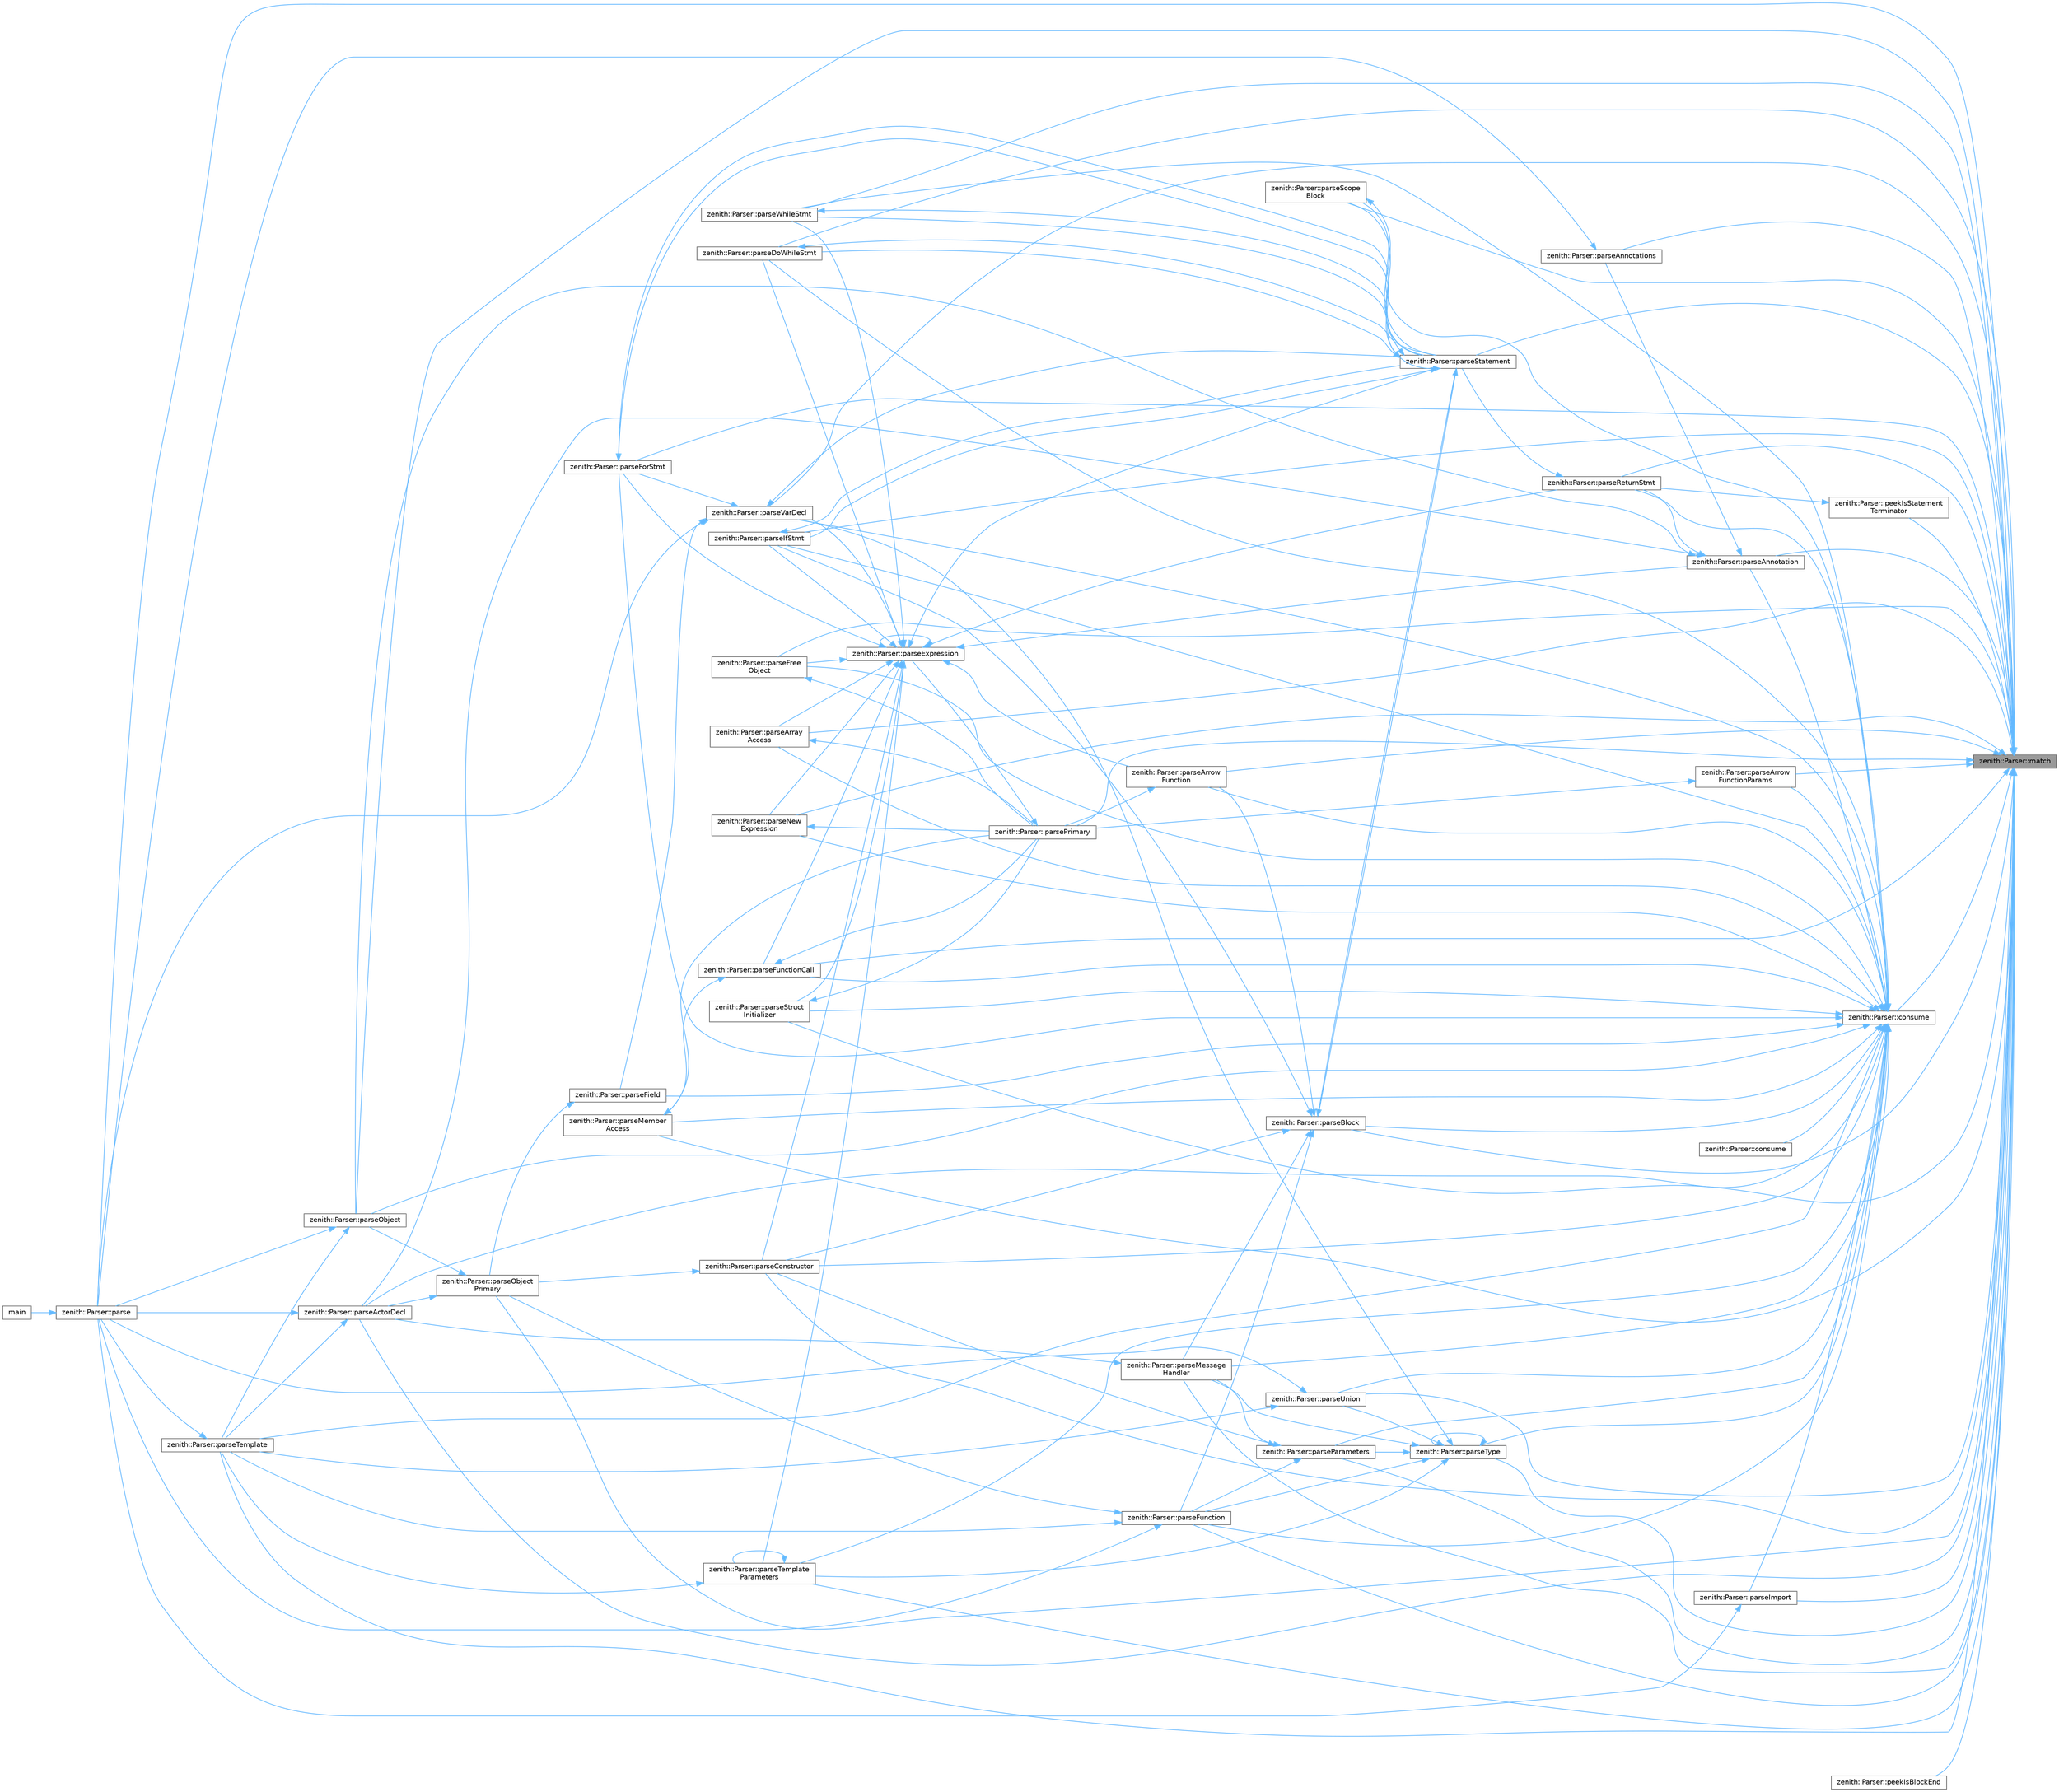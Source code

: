digraph "zenith::Parser::match"
{
 // LATEX_PDF_SIZE
  bgcolor="transparent";
  edge [fontname=Helvetica,fontsize=10,labelfontname=Helvetica,labelfontsize=10];
  node [fontname=Helvetica,fontsize=10,shape=box,height=0.2,width=0.4];
  rankdir="RL";
  Node1 [id="Node000001",label="zenith::Parser::match",height=0.2,width=0.4,color="gray40", fillcolor="grey60", style="filled", fontcolor="black",tooltip=" "];
  Node1 -> Node2 [id="edge1_Node000001_Node000002",dir="back",color="steelblue1",style="solid",tooltip=" "];
  Node2 [id="Node000002",label="zenith::Parser::consume",height=0.2,width=0.4,color="grey40", fillcolor="white", style="filled",URL="$classzenith_1_1_parser.html#a729f5bdd53b7be97e8f5f3fb28f64249",tooltip=" "];
  Node2 -> Node3 [id="edge2_Node000002_Node000003",dir="back",color="steelblue1",style="solid",tooltip=" "];
  Node3 [id="Node000003",label="zenith::Parser::consume",height=0.2,width=0.4,color="grey40", fillcolor="white", style="filled",URL="$classzenith_1_1_parser.html#ae8bea8eb42ace787099de87aa294dd33",tooltip=" "];
  Node2 -> Node4 [id="edge3_Node000002_Node000004",dir="back",color="steelblue1",style="solid",tooltip=" "];
  Node4 [id="Node000004",label="zenith::Parser::parseActorDecl",height=0.2,width=0.4,color="grey40", fillcolor="white", style="filled",URL="$classzenith_1_1_parser.html#add98eda497298f55d63689af29839db6",tooltip=" "];
  Node4 -> Node5 [id="edge4_Node000004_Node000005",dir="back",color="steelblue1",style="solid",tooltip=" "];
  Node5 [id="Node000005",label="zenith::Parser::parse",height=0.2,width=0.4,color="grey40", fillcolor="white", style="filled",URL="$classzenith_1_1_parser.html#ad56141bb79abcda2cb032137f51d44c6",tooltip=" "];
  Node5 -> Node6 [id="edge5_Node000005_Node000006",dir="back",color="steelblue1",style="solid",tooltip=" "];
  Node6 [id="Node000006",label="main",height=0.2,width=0.4,color="grey40", fillcolor="white", style="filled",URL="$main_8cpp.html#a0ddf1224851353fc92bfbff6f499fa97",tooltip=" "];
  Node4 -> Node7 [id="edge6_Node000004_Node000007",dir="back",color="steelblue1",style="solid",tooltip=" "];
  Node7 [id="Node000007",label="zenith::Parser::parseTemplate",height=0.2,width=0.4,color="grey40", fillcolor="white", style="filled",URL="$classzenith_1_1_parser.html#ac8ba31b8067fb7325c47b2b85e51abe1",tooltip=" "];
  Node7 -> Node5 [id="edge7_Node000007_Node000005",dir="back",color="steelblue1",style="solid",tooltip=" "];
  Node2 -> Node8 [id="edge8_Node000002_Node000008",dir="back",color="steelblue1",style="solid",tooltip=" "];
  Node8 [id="Node000008",label="zenith::Parser::parseAnnotation",height=0.2,width=0.4,color="grey40", fillcolor="white", style="filled",URL="$classzenith_1_1_parser.html#afff2e82900309df63d9aa89f4d3e31d6",tooltip=" "];
  Node8 -> Node4 [id="edge9_Node000008_Node000004",dir="back",color="steelblue1",style="solid",tooltip=" "];
  Node8 -> Node9 [id="edge10_Node000008_Node000009",dir="back",color="steelblue1",style="solid",tooltip=" "];
  Node9 [id="Node000009",label="zenith::Parser::parseAnnotations",height=0.2,width=0.4,color="grey40", fillcolor="white", style="filled",URL="$classzenith_1_1_parser.html#a13606ea02073ecca24a045f676b58518",tooltip=" "];
  Node9 -> Node5 [id="edge11_Node000009_Node000005",dir="back",color="steelblue1",style="solid",tooltip=" "];
  Node8 -> Node10 [id="edge12_Node000008_Node000010",dir="back",color="steelblue1",style="solid",tooltip=" "];
  Node10 [id="Node000010",label="zenith::Parser::parseObject",height=0.2,width=0.4,color="grey40", fillcolor="white", style="filled",URL="$classzenith_1_1_parser.html#abfe2e0682adcad95cc77595ec52bd4da",tooltip=" "];
  Node10 -> Node5 [id="edge13_Node000010_Node000005",dir="back",color="steelblue1",style="solid",tooltip=" "];
  Node10 -> Node7 [id="edge14_Node000010_Node000007",dir="back",color="steelblue1",style="solid",tooltip=" "];
  Node8 -> Node11 [id="edge15_Node000008_Node000011",dir="back",color="steelblue1",style="solid",tooltip=" "];
  Node11 [id="Node000011",label="zenith::Parser::parseReturnStmt",height=0.2,width=0.4,color="grey40", fillcolor="white", style="filled",URL="$classzenith_1_1_parser.html#a5e026e55d4a57bea1b5ffa7d3b5e93a8",tooltip=" "];
  Node11 -> Node12 [id="edge16_Node000011_Node000012",dir="back",color="steelblue1",style="solid",tooltip=" "];
  Node12 [id="Node000012",label="zenith::Parser::parseStatement",height=0.2,width=0.4,color="grey40", fillcolor="white", style="filled",URL="$classzenith_1_1_parser.html#ada8dc19e8cb4a0f1b37d3ef6a2eb3f9d",tooltip=" "];
  Node12 -> Node13 [id="edge17_Node000012_Node000013",dir="back",color="steelblue1",style="solid",tooltip=" "];
  Node13 [id="Node000013",label="zenith::Parser::parseBlock",height=0.2,width=0.4,color="grey40", fillcolor="white", style="filled",URL="$classzenith_1_1_parser.html#afed5c18e77fc012fe5db9f9e6175e642",tooltip=" "];
  Node13 -> Node14 [id="edge18_Node000013_Node000014",dir="back",color="steelblue1",style="solid",tooltip=" "];
  Node14 [id="Node000014",label="zenith::Parser::parseArrow\lFunction",height=0.2,width=0.4,color="grey40", fillcolor="white", style="filled",URL="$classzenith_1_1_parser.html#a7ea0f8e309ed2fbdf1a9e2ebfa2fbf8d",tooltip=" "];
  Node14 -> Node15 [id="edge19_Node000014_Node000015",dir="back",color="steelblue1",style="solid",tooltip=" "];
  Node15 [id="Node000015",label="zenith::Parser::parsePrimary",height=0.2,width=0.4,color="grey40", fillcolor="white", style="filled",URL="$classzenith_1_1_parser.html#a9425b18adfbb62629ae5ea654addc7cb",tooltip=" "];
  Node15 -> Node16 [id="edge20_Node000015_Node000016",dir="back",color="steelblue1",style="solid",tooltip=" "];
  Node16 [id="Node000016",label="zenith::Parser::parseExpression",height=0.2,width=0.4,color="grey40", fillcolor="white", style="filled",URL="$classzenith_1_1_parser.html#a239906fd51d54598f6d3dcc18d97b6b9",tooltip=" "];
  Node16 -> Node8 [id="edge21_Node000016_Node000008",dir="back",color="steelblue1",style="solid",tooltip=" "];
  Node16 -> Node17 [id="edge22_Node000016_Node000017",dir="back",color="steelblue1",style="solid",tooltip=" "];
  Node17 [id="Node000017",label="zenith::Parser::parseArray\lAccess",height=0.2,width=0.4,color="grey40", fillcolor="white", style="filled",URL="$classzenith_1_1_parser.html#ad32b5cfe98f909cade9216d65b046f58",tooltip=" "];
  Node17 -> Node15 [id="edge23_Node000017_Node000015",dir="back",color="steelblue1",style="solid",tooltip=" "];
  Node16 -> Node14 [id="edge24_Node000016_Node000014",dir="back",color="steelblue1",style="solid",tooltip=" "];
  Node16 -> Node18 [id="edge25_Node000016_Node000018",dir="back",color="steelblue1",style="solid",tooltip=" "];
  Node18 [id="Node000018",label="zenith::Parser::parseConstructor",height=0.2,width=0.4,color="grey40", fillcolor="white", style="filled",URL="$classzenith_1_1_parser.html#ae37a2b420e456af55c07efd04676b4af",tooltip=" "];
  Node18 -> Node19 [id="edge26_Node000018_Node000019",dir="back",color="steelblue1",style="solid",tooltip=" "];
  Node19 [id="Node000019",label="zenith::Parser::parseObject\lPrimary",height=0.2,width=0.4,color="grey40", fillcolor="white", style="filled",URL="$classzenith_1_1_parser.html#a74f0f075ac6a9a7935b8b0b20bd1f3ef",tooltip=" "];
  Node19 -> Node4 [id="edge27_Node000019_Node000004",dir="back",color="steelblue1",style="solid",tooltip=" "];
  Node19 -> Node10 [id="edge28_Node000019_Node000010",dir="back",color="steelblue1",style="solid",tooltip=" "];
  Node16 -> Node20 [id="edge29_Node000016_Node000020",dir="back",color="steelblue1",style="solid",tooltip=" "];
  Node20 [id="Node000020",label="zenith::Parser::parseDoWhileStmt",height=0.2,width=0.4,color="grey40", fillcolor="white", style="filled",URL="$classzenith_1_1_parser.html#a17d038fc7ad2c0dac1b038889f4426ca",tooltip=" "];
  Node20 -> Node12 [id="edge30_Node000020_Node000012",dir="back",color="steelblue1",style="solid",tooltip=" "];
  Node16 -> Node16 [id="edge31_Node000016_Node000016",dir="back",color="steelblue1",style="solid",tooltip=" "];
  Node16 -> Node21 [id="edge32_Node000016_Node000021",dir="back",color="steelblue1",style="solid",tooltip=" "];
  Node21 [id="Node000021",label="zenith::Parser::parseForStmt",height=0.2,width=0.4,color="grey40", fillcolor="white", style="filled",URL="$classzenith_1_1_parser.html#ab8ae32b49e1a7d1492f14c6b381aa52b",tooltip=" "];
  Node21 -> Node12 [id="edge33_Node000021_Node000012",dir="back",color="steelblue1",style="solid",tooltip=" "];
  Node16 -> Node22 [id="edge34_Node000016_Node000022",dir="back",color="steelblue1",style="solid",tooltip=" "];
  Node22 [id="Node000022",label="zenith::Parser::parseFree\lObject",height=0.2,width=0.4,color="grey40", fillcolor="white", style="filled",URL="$classzenith_1_1_parser.html#a697fe5477ca0023efdefd6e66f4e0a49",tooltip=" "];
  Node22 -> Node15 [id="edge35_Node000022_Node000015",dir="back",color="steelblue1",style="solid",tooltip=" "];
  Node16 -> Node23 [id="edge36_Node000016_Node000023",dir="back",color="steelblue1",style="solid",tooltip=" "];
  Node23 [id="Node000023",label="zenith::Parser::parseFunctionCall",height=0.2,width=0.4,color="grey40", fillcolor="white", style="filled",URL="$classzenith_1_1_parser.html#ae2442c2e624e13794605b1ff56047ee8",tooltip=" "];
  Node23 -> Node24 [id="edge37_Node000023_Node000024",dir="back",color="steelblue1",style="solid",tooltip=" "];
  Node24 [id="Node000024",label="zenith::Parser::parseMember\lAccess",height=0.2,width=0.4,color="grey40", fillcolor="white", style="filled",URL="$classzenith_1_1_parser.html#a5f581f39453bce8e553d9d96c5c8d0d2",tooltip=" "];
  Node24 -> Node15 [id="edge38_Node000024_Node000015",dir="back",color="steelblue1",style="solid",tooltip=" "];
  Node23 -> Node15 [id="edge39_Node000023_Node000015",dir="back",color="steelblue1",style="solid",tooltip=" "];
  Node16 -> Node25 [id="edge40_Node000016_Node000025",dir="back",color="steelblue1",style="solid",tooltip=" "];
  Node25 [id="Node000025",label="zenith::Parser::parseIfStmt",height=0.2,width=0.4,color="grey40", fillcolor="white", style="filled",URL="$classzenith_1_1_parser.html#a6086729ddce119c88e10fe622d069d8f",tooltip=" "];
  Node25 -> Node12 [id="edge41_Node000025_Node000012",dir="back",color="steelblue1",style="solid",tooltip=" "];
  Node16 -> Node26 [id="edge42_Node000016_Node000026",dir="back",color="steelblue1",style="solid",tooltip=" "];
  Node26 [id="Node000026",label="zenith::Parser::parseNew\lExpression",height=0.2,width=0.4,color="grey40", fillcolor="white", style="filled",URL="$classzenith_1_1_parser.html#aa984ed730ca80620a7033d259b6faea5",tooltip=" "];
  Node26 -> Node15 [id="edge43_Node000026_Node000015",dir="back",color="steelblue1",style="solid",tooltip=" "];
  Node16 -> Node11 [id="edge44_Node000016_Node000011",dir="back",color="steelblue1",style="solid",tooltip=" "];
  Node16 -> Node12 [id="edge45_Node000016_Node000012",dir="back",color="steelblue1",style="solid",tooltip=" "];
  Node16 -> Node27 [id="edge46_Node000016_Node000027",dir="back",color="steelblue1",style="solid",tooltip=" "];
  Node27 [id="Node000027",label="zenith::Parser::parseStruct\lInitializer",height=0.2,width=0.4,color="grey40", fillcolor="white", style="filled",URL="$classzenith_1_1_parser.html#a4646bbfa2a663abbc777ae26d44e9522",tooltip=" "];
  Node27 -> Node15 [id="edge47_Node000027_Node000015",dir="back",color="steelblue1",style="solid",tooltip=" "];
  Node16 -> Node28 [id="edge48_Node000016_Node000028",dir="back",color="steelblue1",style="solid",tooltip=" "];
  Node28 [id="Node000028",label="zenith::Parser::parseTemplate\lParameters",height=0.2,width=0.4,color="grey40", fillcolor="white", style="filled",URL="$classzenith_1_1_parser.html#aa809de3ebc29d840ad9bc99c0b6ce956",tooltip=" "];
  Node28 -> Node7 [id="edge49_Node000028_Node000007",dir="back",color="steelblue1",style="solid",tooltip=" "];
  Node28 -> Node28 [id="edge50_Node000028_Node000028",dir="back",color="steelblue1",style="solid",tooltip=" "];
  Node16 -> Node29 [id="edge51_Node000016_Node000029",dir="back",color="steelblue1",style="solid",tooltip=" "];
  Node29 [id="Node000029",label="zenith::Parser::parseVarDecl",height=0.2,width=0.4,color="grey40", fillcolor="white", style="filled",URL="$classzenith_1_1_parser.html#a4846f1e07a0155bb95bfee2888cd4e49",tooltip=" "];
  Node29 -> Node5 [id="edge52_Node000029_Node000005",dir="back",color="steelblue1",style="solid",tooltip=" "];
  Node29 -> Node30 [id="edge53_Node000029_Node000030",dir="back",color="steelblue1",style="solid",tooltip=" "];
  Node30 [id="Node000030",label="zenith::Parser::parseField",height=0.2,width=0.4,color="grey40", fillcolor="white", style="filled",URL="$classzenith_1_1_parser.html#a12db59c0397e2ec966e47382f55b4ab8",tooltip=" "];
  Node30 -> Node19 [id="edge54_Node000030_Node000019",dir="back",color="steelblue1",style="solid",tooltip=" "];
  Node29 -> Node21 [id="edge55_Node000029_Node000021",dir="back",color="steelblue1",style="solid",tooltip=" "];
  Node29 -> Node12 [id="edge56_Node000029_Node000012",dir="back",color="steelblue1",style="solid",tooltip=" "];
  Node16 -> Node31 [id="edge57_Node000016_Node000031",dir="back",color="steelblue1",style="solid",tooltip=" "];
  Node31 [id="Node000031",label="zenith::Parser::parseWhileStmt",height=0.2,width=0.4,color="grey40", fillcolor="white", style="filled",URL="$classzenith_1_1_parser.html#a6f8fd13014d6a0e82f53ce08a8f9766d",tooltip=" "];
  Node31 -> Node12 [id="edge58_Node000031_Node000012",dir="back",color="steelblue1",style="solid",tooltip=" "];
  Node13 -> Node18 [id="edge59_Node000013_Node000018",dir="back",color="steelblue1",style="solid",tooltip=" "];
  Node13 -> Node32 [id="edge60_Node000013_Node000032",dir="back",color="steelblue1",style="solid",tooltip=" "];
  Node32 [id="Node000032",label="zenith::Parser::parseFunction",height=0.2,width=0.4,color="grey40", fillcolor="white", style="filled",URL="$classzenith_1_1_parser.html#a8647a213885b6a7d25032d40410f827b",tooltip=" "];
  Node32 -> Node5 [id="edge61_Node000032_Node000005",dir="back",color="steelblue1",style="solid",tooltip=" "];
  Node32 -> Node19 [id="edge62_Node000032_Node000019",dir="back",color="steelblue1",style="solid",tooltip=" "];
  Node32 -> Node7 [id="edge63_Node000032_Node000007",dir="back",color="steelblue1",style="solid",tooltip=" "];
  Node13 -> Node25 [id="edge64_Node000013_Node000025",dir="back",color="steelblue1",style="solid",tooltip=" "];
  Node13 -> Node33 [id="edge65_Node000013_Node000033",dir="back",color="steelblue1",style="solid",tooltip=" "];
  Node33 [id="Node000033",label="zenith::Parser::parseMessage\lHandler",height=0.2,width=0.4,color="grey40", fillcolor="white", style="filled",URL="$classzenith_1_1_parser.html#a78d55766725bfdd0c7b718adf355eee3",tooltip=" "];
  Node33 -> Node4 [id="edge66_Node000033_Node000004",dir="back",color="steelblue1",style="solid",tooltip=" "];
  Node13 -> Node12 [id="edge67_Node000013_Node000012",dir="back",color="steelblue1",style="solid",tooltip=" "];
  Node12 -> Node20 [id="edge68_Node000012_Node000020",dir="back",color="steelblue1",style="solid",tooltip=" "];
  Node12 -> Node21 [id="edge69_Node000012_Node000021",dir="back",color="steelblue1",style="solid",tooltip=" "];
  Node12 -> Node25 [id="edge70_Node000012_Node000025",dir="back",color="steelblue1",style="solid",tooltip=" "];
  Node12 -> Node34 [id="edge71_Node000012_Node000034",dir="back",color="steelblue1",style="solid",tooltip=" "];
  Node34 [id="Node000034",label="zenith::Parser::parseScope\lBlock",height=0.2,width=0.4,color="grey40", fillcolor="white", style="filled",URL="$classzenith_1_1_parser.html#acd4ccda2b4a409498daa93e31f2bc23f",tooltip=" "];
  Node34 -> Node12 [id="edge72_Node000034_Node000012",dir="back",color="steelblue1",style="solid",tooltip=" "];
  Node12 -> Node31 [id="edge73_Node000012_Node000031",dir="back",color="steelblue1",style="solid",tooltip=" "];
  Node2 -> Node17 [id="edge74_Node000002_Node000017",dir="back",color="steelblue1",style="solid",tooltip=" "];
  Node2 -> Node14 [id="edge75_Node000002_Node000014",dir="back",color="steelblue1",style="solid",tooltip=" "];
  Node2 -> Node35 [id="edge76_Node000002_Node000035",dir="back",color="steelblue1",style="solid",tooltip=" "];
  Node35 [id="Node000035",label="zenith::Parser::parseArrow\lFunctionParams",height=0.2,width=0.4,color="grey40", fillcolor="white", style="filled",URL="$classzenith_1_1_parser.html#adfd7efe9485b95d3c1d2acbcec912527",tooltip=" "];
  Node35 -> Node15 [id="edge77_Node000035_Node000015",dir="back",color="steelblue1",style="solid",tooltip=" "];
  Node2 -> Node13 [id="edge78_Node000002_Node000013",dir="back",color="steelblue1",style="solid",tooltip=" "];
  Node2 -> Node18 [id="edge79_Node000002_Node000018",dir="back",color="steelblue1",style="solid",tooltip=" "];
  Node2 -> Node20 [id="edge80_Node000002_Node000020",dir="back",color="steelblue1",style="solid",tooltip=" "];
  Node2 -> Node30 [id="edge81_Node000002_Node000030",dir="back",color="steelblue1",style="solid",tooltip=" "];
  Node2 -> Node21 [id="edge82_Node000002_Node000021",dir="back",color="steelblue1",style="solid",tooltip=" "];
  Node2 -> Node22 [id="edge83_Node000002_Node000022",dir="back",color="steelblue1",style="solid",tooltip=" "];
  Node2 -> Node32 [id="edge84_Node000002_Node000032",dir="back",color="steelblue1",style="solid",tooltip=" "];
  Node2 -> Node23 [id="edge85_Node000002_Node000023",dir="back",color="steelblue1",style="solid",tooltip=" "];
  Node2 -> Node25 [id="edge86_Node000002_Node000025",dir="back",color="steelblue1",style="solid",tooltip=" "];
  Node2 -> Node36 [id="edge87_Node000002_Node000036",dir="back",color="steelblue1",style="solid",tooltip=" "];
  Node36 [id="Node000036",label="zenith::Parser::parseImport",height=0.2,width=0.4,color="grey40", fillcolor="white", style="filled",URL="$classzenith_1_1_parser.html#aa2c23a02757aec41431ae82e56c860d8",tooltip=" "];
  Node36 -> Node5 [id="edge88_Node000036_Node000005",dir="back",color="steelblue1",style="solid",tooltip=" "];
  Node2 -> Node24 [id="edge89_Node000002_Node000024",dir="back",color="steelblue1",style="solid",tooltip=" "];
  Node2 -> Node33 [id="edge90_Node000002_Node000033",dir="back",color="steelblue1",style="solid",tooltip=" "];
  Node2 -> Node26 [id="edge91_Node000002_Node000026",dir="back",color="steelblue1",style="solid",tooltip=" "];
  Node2 -> Node10 [id="edge92_Node000002_Node000010",dir="back",color="steelblue1",style="solid",tooltip=" "];
  Node2 -> Node37 [id="edge93_Node000002_Node000037",dir="back",color="steelblue1",style="solid",tooltip=" "];
  Node37 [id="Node000037",label="zenith::Parser::parseParameters",height=0.2,width=0.4,color="grey40", fillcolor="white", style="filled",URL="$classzenith_1_1_parser.html#ae6835a329d4b3f36036803ea2c8968fb",tooltip=" "];
  Node37 -> Node18 [id="edge94_Node000037_Node000018",dir="back",color="steelblue1",style="solid",tooltip=" "];
  Node37 -> Node32 [id="edge95_Node000037_Node000032",dir="back",color="steelblue1",style="solid",tooltip=" "];
  Node37 -> Node33 [id="edge96_Node000037_Node000033",dir="back",color="steelblue1",style="solid",tooltip=" "];
  Node2 -> Node11 [id="edge97_Node000002_Node000011",dir="back",color="steelblue1",style="solid",tooltip=" "];
  Node2 -> Node34 [id="edge98_Node000002_Node000034",dir="back",color="steelblue1",style="solid",tooltip=" "];
  Node2 -> Node27 [id="edge99_Node000002_Node000027",dir="back",color="steelblue1",style="solid",tooltip=" "];
  Node2 -> Node7 [id="edge100_Node000002_Node000007",dir="back",color="steelblue1",style="solid",tooltip=" "];
  Node2 -> Node28 [id="edge101_Node000002_Node000028",dir="back",color="steelblue1",style="solid",tooltip=" "];
  Node2 -> Node38 [id="edge102_Node000002_Node000038",dir="back",color="steelblue1",style="solid",tooltip=" "];
  Node38 [id="Node000038",label="zenith::Parser::parseType",height=0.2,width=0.4,color="grey40", fillcolor="white", style="filled",URL="$classzenith_1_1_parser.html#a62bb32082ed32f00e6071e1acc026ea1",tooltip=" "];
  Node38 -> Node32 [id="edge103_Node000038_Node000032",dir="back",color="steelblue1",style="solid",tooltip=" "];
  Node38 -> Node33 [id="edge104_Node000038_Node000033",dir="back",color="steelblue1",style="solid",tooltip=" "];
  Node38 -> Node37 [id="edge105_Node000038_Node000037",dir="back",color="steelblue1",style="solid",tooltip=" "];
  Node38 -> Node28 [id="edge106_Node000038_Node000028",dir="back",color="steelblue1",style="solid",tooltip=" "];
  Node38 -> Node38 [id="edge107_Node000038_Node000038",dir="back",color="steelblue1",style="solid",tooltip=" "];
  Node38 -> Node39 [id="edge108_Node000038_Node000039",dir="back",color="steelblue1",style="solid",tooltip=" "];
  Node39 [id="Node000039",label="zenith::Parser::parseUnion",height=0.2,width=0.4,color="grey40", fillcolor="white", style="filled",URL="$classzenith_1_1_parser.html#a9031c6a60032c4c39e764cea8945fd11",tooltip=" "];
  Node39 -> Node5 [id="edge109_Node000039_Node000005",dir="back",color="steelblue1",style="solid",tooltip=" "];
  Node39 -> Node7 [id="edge110_Node000039_Node000007",dir="back",color="steelblue1",style="solid",tooltip=" "];
  Node38 -> Node29 [id="edge111_Node000038_Node000029",dir="back",color="steelblue1",style="solid",tooltip=" "];
  Node2 -> Node39 [id="edge112_Node000002_Node000039",dir="back",color="steelblue1",style="solid",tooltip=" "];
  Node2 -> Node29 [id="edge113_Node000002_Node000029",dir="back",color="steelblue1",style="solid",tooltip=" "];
  Node2 -> Node31 [id="edge114_Node000002_Node000031",dir="back",color="steelblue1",style="solid",tooltip=" "];
  Node1 -> Node5 [id="edge115_Node000001_Node000005",dir="back",color="steelblue1",style="solid",tooltip=" "];
  Node1 -> Node4 [id="edge116_Node000001_Node000004",dir="back",color="steelblue1",style="solid",tooltip=" "];
  Node1 -> Node8 [id="edge117_Node000001_Node000008",dir="back",color="steelblue1",style="solid",tooltip=" "];
  Node1 -> Node9 [id="edge118_Node000001_Node000009",dir="back",color="steelblue1",style="solid",tooltip=" "];
  Node1 -> Node17 [id="edge119_Node000001_Node000017",dir="back",color="steelblue1",style="solid",tooltip=" "];
  Node1 -> Node14 [id="edge120_Node000001_Node000014",dir="back",color="steelblue1",style="solid",tooltip=" "];
  Node1 -> Node35 [id="edge121_Node000001_Node000035",dir="back",color="steelblue1",style="solid",tooltip=" "];
  Node1 -> Node13 [id="edge122_Node000001_Node000013",dir="back",color="steelblue1",style="solid",tooltip=" "];
  Node1 -> Node18 [id="edge123_Node000001_Node000018",dir="back",color="steelblue1",style="solid",tooltip=" "];
  Node1 -> Node20 [id="edge124_Node000001_Node000020",dir="back",color="steelblue1",style="solid",tooltip=" "];
  Node1 -> Node21 [id="edge125_Node000001_Node000021",dir="back",color="steelblue1",style="solid",tooltip=" "];
  Node1 -> Node22 [id="edge126_Node000001_Node000022",dir="back",color="steelblue1",style="solid",tooltip=" "];
  Node1 -> Node32 [id="edge127_Node000001_Node000032",dir="back",color="steelblue1",style="solid",tooltip=" "];
  Node1 -> Node23 [id="edge128_Node000001_Node000023",dir="back",color="steelblue1",style="solid",tooltip=" "];
  Node1 -> Node25 [id="edge129_Node000001_Node000025",dir="back",color="steelblue1",style="solid",tooltip=" "];
  Node1 -> Node36 [id="edge130_Node000001_Node000036",dir="back",color="steelblue1",style="solid",tooltip=" "];
  Node1 -> Node24 [id="edge131_Node000001_Node000024",dir="back",color="steelblue1",style="solid",tooltip=" "];
  Node1 -> Node33 [id="edge132_Node000001_Node000033",dir="back",color="steelblue1",style="solid",tooltip=" "];
  Node1 -> Node26 [id="edge133_Node000001_Node000026",dir="back",color="steelblue1",style="solid",tooltip=" "];
  Node1 -> Node10 [id="edge134_Node000001_Node000010",dir="back",color="steelblue1",style="solid",tooltip=" "];
  Node1 -> Node19 [id="edge135_Node000001_Node000019",dir="back",color="steelblue1",style="solid",tooltip=" "];
  Node1 -> Node37 [id="edge136_Node000001_Node000037",dir="back",color="steelblue1",style="solid",tooltip=" "];
  Node1 -> Node15 [id="edge137_Node000001_Node000015",dir="back",color="steelblue1",style="solid",tooltip=" "];
  Node1 -> Node11 [id="edge138_Node000001_Node000011",dir="back",color="steelblue1",style="solid",tooltip=" "];
  Node1 -> Node34 [id="edge139_Node000001_Node000034",dir="back",color="steelblue1",style="solid",tooltip=" "];
  Node1 -> Node12 [id="edge140_Node000001_Node000012",dir="back",color="steelblue1",style="solid",tooltip=" "];
  Node1 -> Node27 [id="edge141_Node000001_Node000027",dir="back",color="steelblue1",style="solid",tooltip=" "];
  Node1 -> Node7 [id="edge142_Node000001_Node000007",dir="back",color="steelblue1",style="solid",tooltip=" "];
  Node1 -> Node28 [id="edge143_Node000001_Node000028",dir="back",color="steelblue1",style="solid",tooltip=" "];
  Node1 -> Node38 [id="edge144_Node000001_Node000038",dir="back",color="steelblue1",style="solid",tooltip=" "];
  Node1 -> Node39 [id="edge145_Node000001_Node000039",dir="back",color="steelblue1",style="solid",tooltip=" "];
  Node1 -> Node29 [id="edge146_Node000001_Node000029",dir="back",color="steelblue1",style="solid",tooltip=" "];
  Node1 -> Node31 [id="edge147_Node000001_Node000031",dir="back",color="steelblue1",style="solid",tooltip=" "];
  Node1 -> Node40 [id="edge148_Node000001_Node000040",dir="back",color="steelblue1",style="solid",tooltip=" "];
  Node40 [id="Node000040",label="zenith::Parser::peekIsBlockEnd",height=0.2,width=0.4,color="grey40", fillcolor="white", style="filled",URL="$classzenith_1_1_parser.html#a815d07fff5cdf5d2b12fb50b12cdb367",tooltip=" "];
  Node1 -> Node41 [id="edge149_Node000001_Node000041",dir="back",color="steelblue1",style="solid",tooltip=" "];
  Node41 [id="Node000041",label="zenith::Parser::peekIsStatement\lTerminator",height=0.2,width=0.4,color="grey40", fillcolor="white", style="filled",URL="$classzenith_1_1_parser.html#a4deb3146abfbc7ce7f5a4cc973a9fc18",tooltip=" "];
  Node41 -> Node11 [id="edge150_Node000041_Node000011",dir="back",color="steelblue1",style="solid",tooltip=" "];
}
